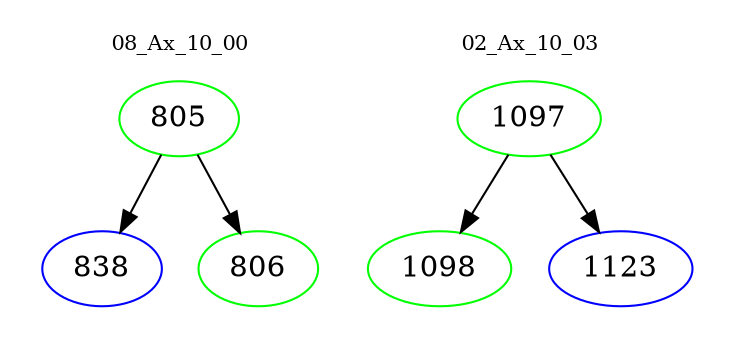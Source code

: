 digraph{
subgraph cluster_0 {
color = white
label = "08_Ax_10_00";
fontsize=10;
T0_805 [label="805", color="green"]
T0_805 -> T0_838 [color="black"]
T0_838 [label="838", color="blue"]
T0_805 -> T0_806 [color="black"]
T0_806 [label="806", color="green"]
}
subgraph cluster_1 {
color = white
label = "02_Ax_10_03";
fontsize=10;
T1_1097 [label="1097", color="green"]
T1_1097 -> T1_1098 [color="black"]
T1_1098 [label="1098", color="green"]
T1_1097 -> T1_1123 [color="black"]
T1_1123 [label="1123", color="blue"]
}
}
